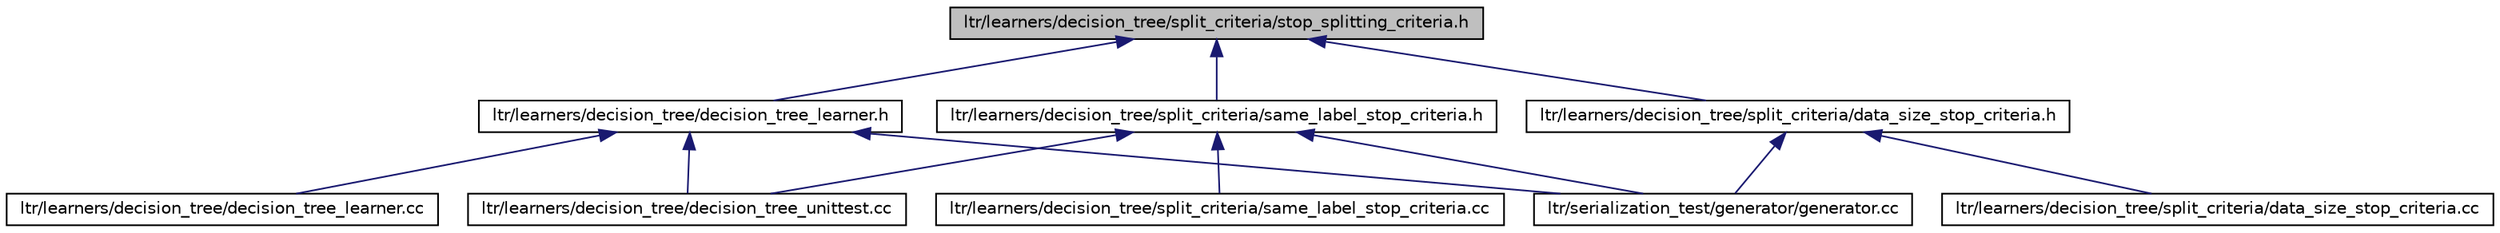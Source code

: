 digraph G
{
  edge [fontname="Helvetica",fontsize="10",labelfontname="Helvetica",labelfontsize="10"];
  node [fontname="Helvetica",fontsize="10",shape=record];
  Node1 [label="ltr/learners/decision_tree/split_criteria/stop_splitting_criteria.h",height=0.2,width=0.4,color="black", fillcolor="grey75", style="filled" fontcolor="black"];
  Node1 -> Node2 [dir="back",color="midnightblue",fontsize="10",style="solid",fontname="Helvetica"];
  Node2 [label="ltr/learners/decision_tree/decision_tree_learner.h",height=0.2,width=0.4,color="black", fillcolor="white", style="filled",URL="$decision__tree__learner_8h.html"];
  Node2 -> Node3 [dir="back",color="midnightblue",fontsize="10",style="solid",fontname="Helvetica"];
  Node3 [label="ltr/learners/decision_tree/decision_tree_learner.cc",height=0.2,width=0.4,color="black", fillcolor="white", style="filled",URL="$decision__tree__learner_8cc.html"];
  Node2 -> Node4 [dir="back",color="midnightblue",fontsize="10",style="solid",fontname="Helvetica"];
  Node4 [label="ltr/learners/decision_tree/decision_tree_unittest.cc",height=0.2,width=0.4,color="black", fillcolor="white", style="filled",URL="$decision__tree__unittest_8cc.html"];
  Node2 -> Node5 [dir="back",color="midnightblue",fontsize="10",style="solid",fontname="Helvetica"];
  Node5 [label="ltr/serialization_test/generator/generator.cc",height=0.2,width=0.4,color="black", fillcolor="white", style="filled",URL="$generator_8cc.html"];
  Node1 -> Node6 [dir="back",color="midnightblue",fontsize="10",style="solid",fontname="Helvetica"];
  Node6 [label="ltr/learners/decision_tree/split_criteria/same_label_stop_criteria.h",height=0.2,width=0.4,color="black", fillcolor="white", style="filled",URL="$same__label__stop__criteria_8h.html"];
  Node6 -> Node4 [dir="back",color="midnightblue",fontsize="10",style="solid",fontname="Helvetica"];
  Node6 -> Node7 [dir="back",color="midnightblue",fontsize="10",style="solid",fontname="Helvetica"];
  Node7 [label="ltr/learners/decision_tree/split_criteria/same_label_stop_criteria.cc",height=0.2,width=0.4,color="black", fillcolor="white", style="filled",URL="$same__label__stop__criteria_8cc.html"];
  Node6 -> Node5 [dir="back",color="midnightblue",fontsize="10",style="solid",fontname="Helvetica"];
  Node1 -> Node8 [dir="back",color="midnightblue",fontsize="10",style="solid",fontname="Helvetica"];
  Node8 [label="ltr/learners/decision_tree/split_criteria/data_size_stop_criteria.h",height=0.2,width=0.4,color="black", fillcolor="white", style="filled",URL="$data__size__stop__criteria_8h.html"];
  Node8 -> Node9 [dir="back",color="midnightblue",fontsize="10",style="solid",fontname="Helvetica"];
  Node9 [label="ltr/learners/decision_tree/split_criteria/data_size_stop_criteria.cc",height=0.2,width=0.4,color="black", fillcolor="white", style="filled",URL="$data__size__stop__criteria_8cc.html"];
  Node8 -> Node5 [dir="back",color="midnightblue",fontsize="10",style="solid",fontname="Helvetica"];
}
